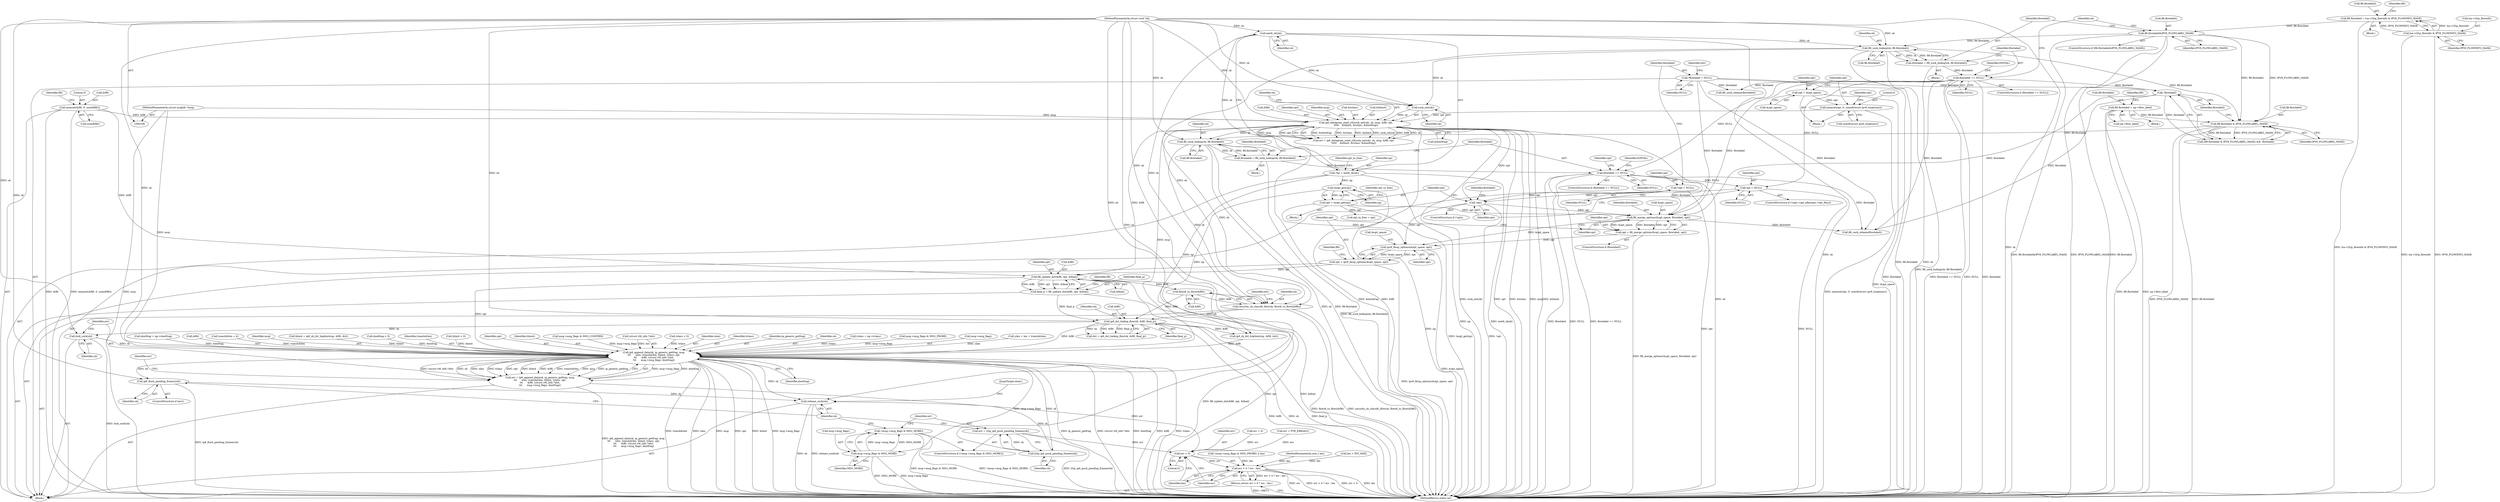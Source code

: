 digraph "0_linux_45f6fad84cc305103b28d73482b344d7f5b76f39_19@pointer" {
"1000590" [label="(Call,lock_sock(sk))"];
"1000539" [label="(Call,ip6_dst_lookup_flow(sk, &fl6, final_p))"];
"1000532" [label="(Call,security_sk_classify_flow(sk, flowi6_to_flowi(&fl6)))"];
"1000396" [label="(Call,fl6_sock_lookup(sk, fl6.flowlabel))"];
"1000361" [label="(Call,ip6_datagram_send_ctl(sock_net(sk), sk, msg, &fl6, opt,\n\t\t\t\t\t    &hlimit, &tclass, &dontfrag))"];
"1000362" [label="(Call,sock_net(sk))"];
"1000250" [label="(Call,fl6_sock_lookup(sk, fl6.flowlabel))"];
"1000118" [label="(Call,inet6_sk(sk))"];
"1000107" [label="(MethodParameterIn,struct sock *sk)"];
"1000242" [label="(Call,fl6.flowlabel&IPV6_FLOWLABEL_MASK)"];
"1000232" [label="(Call,fl6.flowlabel = lsa->l2tp_flowinfo & IPV6_FLOWINFO_MASK)"];
"1000236" [label="(Call,lsa->l2tp_flowinfo & IPV6_FLOWINFO_MASK)"];
"1000108" [label="(MethodParameterIn,struct msghdr *msg)"];
"1000185" [label="(Call,memset(&fl6, 0, sizeof(fl6)))"];
"1000348" [label="(Call,memset(opt, 0, sizeof(struct ipv6_txoptions)))"];
"1000344" [label="(Call,opt = &opt_space)"];
"1000386" [label="(Call,fl6.flowlabel & IPV6_FLOWLABEL_MASK)"];
"1000319" [label="(Call,fl6.flowlabel = np->flow_label)"];
"1000534" [label="(Call,flowi6_to_flowi(&fl6))"];
"1000495" [label="(Call,fl6_update_dst(&fl6, opt, &final))"];
"1000440" [label="(Call,opt = ipv6_fixup_options(&opt_space, opt))"];
"1000442" [label="(Call,ipv6_fixup_options(&opt_space, opt))"];
"1000435" [label="(Call,fl6_merge_options(&opt_space, flowlabel, opt))"];
"1000129" [label="(Call,*flowlabel = NULL)"];
"1000391" [label="(Call,!flowlabel)"];
"1000256" [label="(Call,flowlabel == NULL)"];
"1000248" [label="(Call,flowlabel = fl6_sock_lookup(sk, fl6.flowlabel))"];
"1000402" [label="(Call,flowlabel == NULL)"];
"1000394" [label="(Call,flowlabel = fl6_sock_lookup(sk, fl6.flowlabel))"];
"1000421" [label="(Call,!opt)"];
"1000125" [label="(Call,*opt = NULL)"];
"1000417" [label="(Call,opt = NULL)"];
"1000424" [label="(Call,opt = txopt_get(np))"];
"1000426" [label="(Call,txopt_get(np))"];
"1000116" [label="(Call,*np = inet6_sk(sk))"];
"1000433" [label="(Call,opt = fl6_merge_options(&opt_space, flowlabel, opt))"];
"1000493" [label="(Call,final_p = fl6_update_dst(&fl6, opt, &final))"];
"1000594" [label="(Call,ip6_append_data(sk, ip_generic_getfrag, msg,\n\t\t\t      ulen, transhdrlen, hlimit, tclass, opt,\n\t\t\t      &fl6, (struct rt6_info *)dst,\n\t\t\t      msg->msg_flags, dontfrag))"];
"1000592" [label="(Call,err = ip6_append_data(sk, ip_generic_getfrag, msg,\n\t\t\t      ulen, transhdrlen, hlimit, tclass, opt,\n\t\t\t      &fl6, (struct rt6_info *)dst,\n\t\t\t      msg->msg_flags, dontfrag))"];
"1000640" [label="(Call,err < 0)"];
"1000639" [label="(Call,err < 0 ? err : len)"];
"1000638" [label="(Return,return err < 0 ? err : len;)"];
"1000614" [label="(Call,ip6_flush_pending_frames(sk))"];
"1000628" [label="(Call,release_sock(sk))"];
"1000619" [label="(Call,msg->msg_flags & MSG_MORE)"];
"1000618" [label="(Call,!(msg->msg_flags & MSG_MORE))"];
"1000626" [label="(Call,l2tp_ip6_push_pending_frames(sk))"];
"1000624" [label="(Call,err = l2tp_ip6_push_pending_frames(sk))"];
"1000350" [label="(Literal,0)"];
"1000625" [label="(Identifier,err)"];
"1000441" [label="(Identifier,opt)"];
"1000577" [label="(Call,dontfrag = np->dontfrag)"];
"1000623" [label="(Identifier,MSG_MORE)"];
"1000119" [label="(Identifier,sk)"];
"1000642" [label="(Literal,0)"];
"1000407" [label="(Identifier,EINVAL)"];
"1000362" [label="(Call,sock_net(sk))"];
"1000603" [label="(Call,&fl6)"];
"1000419" [label="(Identifier,NULL)"];
"1000159" [label="(Call,transhdrlen = 4)"];
"1000613" [label="(Identifier,err)"];
"1000233" [label="(Call,fl6.flowlabel)"];
"1000247" [label="(Block,)"];
"1000246" [label="(Identifier,IPV6_FLOWLABEL_MASK)"];
"1000134" [label="(Identifier,dst)"];
"1000431" [label="(ControlStructure,if (flowlabel))"];
"1000368" [label="(Identifier,opt)"];
"1000256" [label="(Call,flowlabel == NULL)"];
"1000427" [label="(Identifier,np)"];
"1000532" [label="(Call,security_sk_classify_flow(sk, flowi6_to_flowi(&fl6)))"];
"1000107" [label="(MethodParameterIn,struct sock *sk)"];
"1000620" [label="(Call,msg->msg_flags)"];
"1000612" [label="(ControlStructure,if (err))"];
"1000538" [label="(Identifier,dst)"];
"1000361" [label="(Call,ip6_datagram_send_ctl(sock_net(sk), sk, msg, &fl6, opt,\n\t\t\t\t\t    &hlimit, &tclass, &dontfrag))"];
"1000421" [label="(Call,!opt)"];
"1000242" [label="(Call,fl6.flowlabel&IPV6_FLOWLABEL_MASK)"];
"1000392" [label="(Identifier,flowlabel)"];
"1000403" [label="(Identifier,flowlabel)"];
"1000387" [label="(Call,fl6.flowlabel)"];
"1000127" [label="(Identifier,NULL)"];
"1000495" [label="(Call,fl6_update_dst(&fl6, opt, &final))"];
"1000402" [label="(Call,flowlabel == NULL)"];
"1000343" [label="(Block,)"];
"1000351" [label="(Call,sizeof(struct ipv6_txoptions))"];
"1000424" [label="(Call,opt = txopt_get(np))"];
"1000498" [label="(Identifier,opt)"];
"1000393" [label="(Block,)"];
"1000418" [label="(Identifier,opt)"];
"1000261" [label="(Identifier,EINVAL)"];
"1000122" [label="(Identifier,opt_to_free)"];
"1000611" [label="(Identifier,dontfrag)"];
"1000543" [label="(Identifier,final_p)"];
"1000442" [label="(Call,ipv6_fixup_options(&opt_space, opt))"];
"1000412" [label="(Identifier,opt)"];
"1000617" [label="(ControlStructure,if (!(msg->msg_flags & MSG_MORE)))"];
"1000548" [label="(Call,err = PTR_ERR(dst))"];
"1000640" [label="(Call,err < 0)"];
"1000534" [label="(Call,flowi6_to_flowi(&fl6))"];
"1000559" [label="(Call,ip6_sk_dst_hoplimit(np, &fl6, dst))"];
"1000662" [label="(MethodReturn,static int)"];
"1000364" [label="(Identifier,sk)"];
"1000420" [label="(ControlStructure,if (!opt))"];
"1000614" [label="(Call,ip6_flush_pending_frames(sk))"];
"1000345" [label="(Identifier,opt)"];
"1000131" [label="(Identifier,NULL)"];
"1000391" [label="(Call,!flowlabel)"];
"1000258" [label="(Identifier,NULL)"];
"1000494" [label="(Identifier,final_p)"];
"1000323" [label="(Call,np->flow_label)"];
"1000398" [label="(Call,fl6.flowlabel)"];
"1000390" [label="(Identifier,IPV6_FLOWLABEL_MASK)"];
"1000649" [label="(Call,!(msg->msg_flags & MSG_PROBE) || len)"];
"1000385" [label="(Call,(fl6.flowlabel & IPV6_FLOWLABEL_MASK) && !flowlabel)"];
"1000624" [label="(Call,err = l2tp_ip6_push_pending_frames(sk))"];
"1000619" [label="(Call,msg->msg_flags & MSG_MORE)"];
"1000373" [label="(Call,&dontfrag)"];
"1000533" [label="(Identifier,sk)"];
"1000597" [label="(Identifier,msg)"];
"1000434" [label="(Identifier,opt)"];
"1000250" [label="(Call,fl6_sock_lookup(sk, fl6.flowlabel))"];
"1000539" [label="(Call,ip6_dst_lookup_flow(sk, &fl6, final_p))"];
"1000126" [label="(Identifier,opt)"];
"1000432" [label="(Identifier,flowlabel)"];
"1000423" [label="(Block,)"];
"1000232" [label="(Call,fl6.flowlabel = lsa->l2tp_flowinfo & IPV6_FLOWINFO_MASK)"];
"1000590" [label="(Call,lock_sock(sk))"];
"1000557" [label="(Call,hlimit = ip6_sk_dst_hoplimit(np, &fl6, dst))"];
"1000386" [label="(Call,fl6.flowlabel & IPV6_FLOWLABEL_MASK)"];
"1000109" [label="(MethodParameterIn,size_t len)"];
"1000236" [label="(Call,lsa->l2tp_flowinfo & IPV6_FLOWINFO_MASK)"];
"1000186" [label="(Call,&fl6)"];
"1000365" [label="(Identifier,msg)"];
"1000116" [label="(Call,*np = inet6_sk(sk))"];
"1000425" [label="(Identifier,opt)"];
"1000499" [label="(Call,&final)"];
"1000540" [label="(Identifier,sk)"];
"1000404" [label="(Identifier,NULL)"];
"1000541" [label="(Call,&fl6)"];
"1000574" [label="(Call,dontfrag < 0)"];
"1000303" [label="(Block,)"];
"1000371" [label="(Call,&tclass)"];
"1000251" [label="(Identifier,sk)"];
"1000599" [label="(Identifier,transhdrlen)"];
"1000231" [label="(Block,)"];
"1000401" [label="(ControlStructure,if (flowlabel == NULL))"];
"1000426" [label="(Call,txopt_get(np))"];
"1000110" [label="(Block,)"];
"1000244" [label="(Identifier,fl6)"];
"1000380" [label="(Call,fl6_sock_release(flowlabel))"];
"1000130" [label="(Identifier,flowlabel)"];
"1000248" [label="(Call,flowlabel = fl6_sock_lookup(sk, fl6.flowlabel))"];
"1000346" [label="(Call,&opt_space)"];
"1000615" [label="(Identifier,sk)"];
"1000554" [label="(Call,hlimit < 0)"];
"1000643" [label="(Identifier,err)"];
"1000185" [label="(Call,memset(&fl6, 0, sizeof(fl6)))"];
"1000436" [label="(Call,&opt_space)"];
"1000433" [label="(Call,opt = fl6_merge_options(&opt_space, flowlabel, opt))"];
"1000125" [label="(Call,*opt = NULL)"];
"1000602" [label="(Identifier,opt)"];
"1000438" [label="(Identifier,flowlabel)"];
"1000349" [label="(Identifier,opt)"];
"1000344" [label="(Call,opt = &opt_space)"];
"1000189" [label="(Call,sizeof(fl6))"];
"1000594" [label="(Call,ip6_append_data(sk, ip_generic_getfrag, msg,\n\t\t\t      ulen, transhdrlen, hlimit, tclass, opt,\n\t\t\t      &fl6, (struct rt6_info *)dst,\n\t\t\t      msg->msg_flags, dontfrag))"];
"1000634" [label="(Call,fl6_sock_release(flowlabel))"];
"1000600" [label="(Identifier,hlimit)"];
"1000583" [label="(Call,msg->msg_flags & MSG_CONFIRM)"];
"1000445" [label="(Identifier,opt)"];
"1000237" [label="(Call,lsa->l2tp_flowinfo)"];
"1000240" [label="(Identifier,IPV6_FLOWINFO_MASK)"];
"1000394" [label="(Call,flowlabel = fl6_sock_lookup(sk, fl6.flowlabel))"];
"1000629" [label="(Identifier,sk)"];
"1000644" [label="(Identifier,len)"];
"1000395" [label="(Identifier,flowlabel)"];
"1000605" [label="(Call,(struct rt6_info *)dst)"];
"1000408" [label="(ControlStructure,if (!(opt->opt_nflen|opt->opt_flen)))"];
"1000591" [label="(Identifier,sk)"];
"1000117" [label="(Identifier,np)"];
"1000565" [label="(Call,tclass < 0)"];
"1000598" [label="(Identifier,ulen)"];
"1000601" [label="(Identifier,tclass)"];
"1000249" [label="(Identifier,flowlabel)"];
"1000641" [label="(Identifier,err)"];
"1000618" [label="(Call,!(msg->msg_flags & MSG_MORE))"];
"1000630" [label="(JumpTarget,done:)"];
"1000118" [label="(Call,inet6_sk(sk))"];
"1000266" [label="(Identifier,sk)"];
"1000627" [label="(Identifier,sk)"];
"1000493" [label="(Call,final_p = fl6_update_dst(&fl6, opt, &final))"];
"1000596" [label="(Identifier,ip_generic_getfrag)"];
"1000241" [label="(ControlStructure,if (fl6.flowlabel&IPV6_FLOWLABEL_MASK))"];
"1000595" [label="(Identifier,sk)"];
"1000428" [label="(Call,opt_to_free = opt)"];
"1000537" [label="(Call,dst = ip6_dst_lookup_flow(sk, &fl6, final_p))"];
"1000440" [label="(Call,opt = ipv6_fixup_options(&opt_space, opt))"];
"1000319" [label="(Call,fl6.flowlabel = np->flow_label)"];
"1000417" [label="(Call,opt = NULL)"];
"1000568" [label="(Call,tclass = np->tclass)"];
"1000651" [label="(Call,msg->msg_flags & MSG_PROBE)"];
"1000355" [label="(Identifier,opt)"];
"1000363" [label="(Identifier,sk)"];
"1000243" [label="(Call,fl6.flowlabel)"];
"1000193" [label="(Identifier,fl6)"];
"1000448" [label="(Identifier,fl6)"];
"1000608" [label="(Call,msg->msg_flags)"];
"1000369" [label="(Call,&hlimit)"];
"1000535" [label="(Call,&fl6)"];
"1000257" [label="(Identifier,flowlabel)"];
"1000592" [label="(Call,err = ip6_append_data(sk, ip_generic_getfrag, msg,\n\t\t\t      ulen, transhdrlen, hlimit, tclass, opt,\n\t\t\t      &fl6, (struct rt6_info *)dst,\n\t\t\t      msg->msg_flags, dontfrag))"];
"1000628" [label="(Call,release_sock(sk))"];
"1000496" [label="(Call,&fl6)"];
"1000397" [label="(Identifier,sk)"];
"1000435" [label="(Call,fl6_merge_options(&opt_space, flowlabel, opt))"];
"1000593" [label="(Identifier,err)"];
"1000170" [label="(Call,len > INT_MAX)"];
"1000429" [label="(Identifier,opt_to_free)"];
"1000396" [label="(Call,fl6_sock_lookup(sk, fl6.flowlabel))"];
"1000108" [label="(MethodParameterIn,struct msghdr *msg)"];
"1000505" [label="(Identifier,fl6)"];
"1000348" [label="(Call,memset(opt, 0, sizeof(struct ipv6_txoptions)))"];
"1000129" [label="(Call,*flowlabel = NULL)"];
"1000443" [label="(Call,&opt_space)"];
"1000639" [label="(Call,err < 0 ? err : len)"];
"1000188" [label="(Literal,0)"];
"1000329" [label="(Identifier,fl6)"];
"1000320" [label="(Call,fl6.flowlabel)"];
"1000422" [label="(Identifier,opt)"];
"1000163" [label="(Call,ulen = len + transhdrlen)"];
"1000658" [label="(Call,err = 0)"];
"1000439" [label="(Identifier,opt)"];
"1000252" [label="(Call,fl6.flowlabel)"];
"1000359" [label="(Call,err = ip6_datagram_send_ctl(sock_net(sk), sk, msg, &fl6, opt,\n\t\t\t\t\t    &hlimit, &tclass, &dontfrag))"];
"1000638" [label="(Return,return err < 0 ? err : len;)"];
"1000366" [label="(Call,&fl6)"];
"1000626" [label="(Call,l2tp_ip6_push_pending_frames(sk))"];
"1000255" [label="(ControlStructure,if (flowlabel == NULL))"];
"1000590" -> "1000110"  [label="AST: "];
"1000590" -> "1000591"  [label="CFG: "];
"1000591" -> "1000590"  [label="AST: "];
"1000593" -> "1000590"  [label="CFG: "];
"1000590" -> "1000662"  [label="DDG: lock_sock(sk)"];
"1000539" -> "1000590"  [label="DDG: sk"];
"1000107" -> "1000590"  [label="DDG: sk"];
"1000590" -> "1000594"  [label="DDG: sk"];
"1000539" -> "1000537"  [label="AST: "];
"1000539" -> "1000543"  [label="CFG: "];
"1000540" -> "1000539"  [label="AST: "];
"1000541" -> "1000539"  [label="AST: "];
"1000543" -> "1000539"  [label="AST: "];
"1000537" -> "1000539"  [label="CFG: "];
"1000539" -> "1000662"  [label="DDG: sk"];
"1000539" -> "1000662"  [label="DDG: final_p"];
"1000539" -> "1000662"  [label="DDG: &fl6"];
"1000539" -> "1000537"  [label="DDG: sk"];
"1000539" -> "1000537"  [label="DDG: &fl6"];
"1000539" -> "1000537"  [label="DDG: final_p"];
"1000532" -> "1000539"  [label="DDG: sk"];
"1000107" -> "1000539"  [label="DDG: sk"];
"1000534" -> "1000539"  [label="DDG: &fl6"];
"1000493" -> "1000539"  [label="DDG: final_p"];
"1000539" -> "1000559"  [label="DDG: &fl6"];
"1000539" -> "1000594"  [label="DDG: &fl6"];
"1000532" -> "1000110"  [label="AST: "];
"1000532" -> "1000534"  [label="CFG: "];
"1000533" -> "1000532"  [label="AST: "];
"1000534" -> "1000532"  [label="AST: "];
"1000538" -> "1000532"  [label="CFG: "];
"1000532" -> "1000662"  [label="DDG: flowi6_to_flowi(&fl6)"];
"1000532" -> "1000662"  [label="DDG: security_sk_classify_flow(sk, flowi6_to_flowi(&fl6))"];
"1000396" -> "1000532"  [label="DDG: sk"];
"1000250" -> "1000532"  [label="DDG: sk"];
"1000361" -> "1000532"  [label="DDG: sk"];
"1000118" -> "1000532"  [label="DDG: sk"];
"1000107" -> "1000532"  [label="DDG: sk"];
"1000534" -> "1000532"  [label="DDG: &fl6"];
"1000396" -> "1000394"  [label="AST: "];
"1000396" -> "1000398"  [label="CFG: "];
"1000397" -> "1000396"  [label="AST: "];
"1000398" -> "1000396"  [label="AST: "];
"1000394" -> "1000396"  [label="CFG: "];
"1000396" -> "1000662"  [label="DDG: sk"];
"1000396" -> "1000662"  [label="DDG: fl6.flowlabel"];
"1000396" -> "1000394"  [label="DDG: sk"];
"1000396" -> "1000394"  [label="DDG: fl6.flowlabel"];
"1000361" -> "1000396"  [label="DDG: sk"];
"1000107" -> "1000396"  [label="DDG: sk"];
"1000386" -> "1000396"  [label="DDG: fl6.flowlabel"];
"1000361" -> "1000359"  [label="AST: "];
"1000361" -> "1000373"  [label="CFG: "];
"1000362" -> "1000361"  [label="AST: "];
"1000364" -> "1000361"  [label="AST: "];
"1000365" -> "1000361"  [label="AST: "];
"1000366" -> "1000361"  [label="AST: "];
"1000368" -> "1000361"  [label="AST: "];
"1000369" -> "1000361"  [label="AST: "];
"1000371" -> "1000361"  [label="AST: "];
"1000373" -> "1000361"  [label="AST: "];
"1000359" -> "1000361"  [label="CFG: "];
"1000361" -> "1000662"  [label="DDG: msg"];
"1000361" -> "1000662"  [label="DDG: &hlimit"];
"1000361" -> "1000662"  [label="DDG: sk"];
"1000361" -> "1000662"  [label="DDG: opt"];
"1000361" -> "1000662"  [label="DDG: &dontfrag"];
"1000361" -> "1000662"  [label="DDG: &fl6"];
"1000361" -> "1000662"  [label="DDG: sock_net(sk)"];
"1000361" -> "1000662"  [label="DDG: &tclass"];
"1000361" -> "1000359"  [label="DDG: &dontfrag"];
"1000361" -> "1000359"  [label="DDG: &tclass"];
"1000361" -> "1000359"  [label="DDG: &hlimit"];
"1000361" -> "1000359"  [label="DDG: sock_net(sk)"];
"1000361" -> "1000359"  [label="DDG: &fl6"];
"1000361" -> "1000359"  [label="DDG: sk"];
"1000361" -> "1000359"  [label="DDG: msg"];
"1000361" -> "1000359"  [label="DDG: opt"];
"1000362" -> "1000361"  [label="DDG: sk"];
"1000107" -> "1000361"  [label="DDG: sk"];
"1000108" -> "1000361"  [label="DDG: msg"];
"1000185" -> "1000361"  [label="DDG: &fl6"];
"1000348" -> "1000361"  [label="DDG: opt"];
"1000361" -> "1000421"  [label="DDG: opt"];
"1000361" -> "1000495"  [label="DDG: &fl6"];
"1000361" -> "1000594"  [label="DDG: msg"];
"1000362" -> "1000363"  [label="CFG: "];
"1000363" -> "1000362"  [label="AST: "];
"1000364" -> "1000362"  [label="CFG: "];
"1000250" -> "1000362"  [label="DDG: sk"];
"1000118" -> "1000362"  [label="DDG: sk"];
"1000107" -> "1000362"  [label="DDG: sk"];
"1000250" -> "1000248"  [label="AST: "];
"1000250" -> "1000252"  [label="CFG: "];
"1000251" -> "1000250"  [label="AST: "];
"1000252" -> "1000250"  [label="AST: "];
"1000248" -> "1000250"  [label="CFG: "];
"1000250" -> "1000662"  [label="DDG: sk"];
"1000250" -> "1000662"  [label="DDG: fl6.flowlabel"];
"1000250" -> "1000248"  [label="DDG: sk"];
"1000250" -> "1000248"  [label="DDG: fl6.flowlabel"];
"1000118" -> "1000250"  [label="DDG: sk"];
"1000107" -> "1000250"  [label="DDG: sk"];
"1000242" -> "1000250"  [label="DDG: fl6.flowlabel"];
"1000250" -> "1000386"  [label="DDG: fl6.flowlabel"];
"1000118" -> "1000116"  [label="AST: "];
"1000118" -> "1000119"  [label="CFG: "];
"1000119" -> "1000118"  [label="AST: "];
"1000116" -> "1000118"  [label="CFG: "];
"1000118" -> "1000662"  [label="DDG: sk"];
"1000118" -> "1000116"  [label="DDG: sk"];
"1000107" -> "1000118"  [label="DDG: sk"];
"1000107" -> "1000106"  [label="AST: "];
"1000107" -> "1000662"  [label="DDG: sk"];
"1000107" -> "1000594"  [label="DDG: sk"];
"1000107" -> "1000614"  [label="DDG: sk"];
"1000107" -> "1000626"  [label="DDG: sk"];
"1000107" -> "1000628"  [label="DDG: sk"];
"1000242" -> "1000241"  [label="AST: "];
"1000242" -> "1000246"  [label="CFG: "];
"1000243" -> "1000242"  [label="AST: "];
"1000246" -> "1000242"  [label="AST: "];
"1000249" -> "1000242"  [label="CFG: "];
"1000266" -> "1000242"  [label="CFG: "];
"1000242" -> "1000662"  [label="DDG: fl6.flowlabel&IPV6_FLOWLABEL_MASK"];
"1000242" -> "1000662"  [label="DDG: IPV6_FLOWLABEL_MASK"];
"1000242" -> "1000662"  [label="DDG: fl6.flowlabel"];
"1000232" -> "1000242"  [label="DDG: fl6.flowlabel"];
"1000242" -> "1000386"  [label="DDG: fl6.flowlabel"];
"1000242" -> "1000386"  [label="DDG: IPV6_FLOWLABEL_MASK"];
"1000232" -> "1000231"  [label="AST: "];
"1000232" -> "1000236"  [label="CFG: "];
"1000233" -> "1000232"  [label="AST: "];
"1000236" -> "1000232"  [label="AST: "];
"1000244" -> "1000232"  [label="CFG: "];
"1000232" -> "1000662"  [label="DDG: lsa->l2tp_flowinfo & IPV6_FLOWINFO_MASK"];
"1000236" -> "1000232"  [label="DDG: lsa->l2tp_flowinfo"];
"1000236" -> "1000232"  [label="DDG: IPV6_FLOWINFO_MASK"];
"1000236" -> "1000240"  [label="CFG: "];
"1000237" -> "1000236"  [label="AST: "];
"1000240" -> "1000236"  [label="AST: "];
"1000236" -> "1000662"  [label="DDG: lsa->l2tp_flowinfo"];
"1000236" -> "1000662"  [label="DDG: IPV6_FLOWINFO_MASK"];
"1000108" -> "1000106"  [label="AST: "];
"1000108" -> "1000662"  [label="DDG: msg"];
"1000108" -> "1000594"  [label="DDG: msg"];
"1000185" -> "1000110"  [label="AST: "];
"1000185" -> "1000189"  [label="CFG: "];
"1000186" -> "1000185"  [label="AST: "];
"1000188" -> "1000185"  [label="AST: "];
"1000189" -> "1000185"  [label="AST: "];
"1000193" -> "1000185"  [label="CFG: "];
"1000185" -> "1000662"  [label="DDG: &fl6"];
"1000185" -> "1000662"  [label="DDG: memset(&fl6, 0, sizeof(fl6))"];
"1000185" -> "1000495"  [label="DDG: &fl6"];
"1000348" -> "1000343"  [label="AST: "];
"1000348" -> "1000351"  [label="CFG: "];
"1000349" -> "1000348"  [label="AST: "];
"1000350" -> "1000348"  [label="AST: "];
"1000351" -> "1000348"  [label="AST: "];
"1000355" -> "1000348"  [label="CFG: "];
"1000348" -> "1000662"  [label="DDG: memset(opt, 0, sizeof(struct ipv6_txoptions))"];
"1000344" -> "1000348"  [label="DDG: opt"];
"1000344" -> "1000343"  [label="AST: "];
"1000344" -> "1000346"  [label="CFG: "];
"1000345" -> "1000344"  [label="AST: "];
"1000346" -> "1000344"  [label="AST: "];
"1000349" -> "1000344"  [label="CFG: "];
"1000344" -> "1000662"  [label="DDG: &opt_space"];
"1000386" -> "1000385"  [label="AST: "];
"1000386" -> "1000390"  [label="CFG: "];
"1000387" -> "1000386"  [label="AST: "];
"1000390" -> "1000386"  [label="AST: "];
"1000392" -> "1000386"  [label="CFG: "];
"1000385" -> "1000386"  [label="CFG: "];
"1000386" -> "1000662"  [label="DDG: fl6.flowlabel"];
"1000386" -> "1000662"  [label="DDG: IPV6_FLOWLABEL_MASK"];
"1000386" -> "1000385"  [label="DDG: fl6.flowlabel"];
"1000386" -> "1000385"  [label="DDG: IPV6_FLOWLABEL_MASK"];
"1000319" -> "1000386"  [label="DDG: fl6.flowlabel"];
"1000319" -> "1000303"  [label="AST: "];
"1000319" -> "1000323"  [label="CFG: "];
"1000320" -> "1000319"  [label="AST: "];
"1000323" -> "1000319"  [label="AST: "];
"1000329" -> "1000319"  [label="CFG: "];
"1000319" -> "1000662"  [label="DDG: np->flow_label"];
"1000319" -> "1000662"  [label="DDG: fl6.flowlabel"];
"1000534" -> "1000535"  [label="CFG: "];
"1000535" -> "1000534"  [label="AST: "];
"1000495" -> "1000534"  [label="DDG: &fl6"];
"1000495" -> "1000493"  [label="AST: "];
"1000495" -> "1000499"  [label="CFG: "];
"1000496" -> "1000495"  [label="AST: "];
"1000498" -> "1000495"  [label="AST: "];
"1000499" -> "1000495"  [label="AST: "];
"1000493" -> "1000495"  [label="CFG: "];
"1000495" -> "1000662"  [label="DDG: opt"];
"1000495" -> "1000662"  [label="DDG: &final"];
"1000495" -> "1000493"  [label="DDG: &fl6"];
"1000495" -> "1000493"  [label="DDG: opt"];
"1000495" -> "1000493"  [label="DDG: &final"];
"1000440" -> "1000495"  [label="DDG: opt"];
"1000495" -> "1000594"  [label="DDG: opt"];
"1000440" -> "1000110"  [label="AST: "];
"1000440" -> "1000442"  [label="CFG: "];
"1000441" -> "1000440"  [label="AST: "];
"1000442" -> "1000440"  [label="AST: "];
"1000448" -> "1000440"  [label="CFG: "];
"1000440" -> "1000662"  [label="DDG: ipv6_fixup_options(&opt_space, opt)"];
"1000442" -> "1000440"  [label="DDG: &opt_space"];
"1000442" -> "1000440"  [label="DDG: opt"];
"1000442" -> "1000445"  [label="CFG: "];
"1000443" -> "1000442"  [label="AST: "];
"1000445" -> "1000442"  [label="AST: "];
"1000442" -> "1000662"  [label="DDG: &opt_space"];
"1000435" -> "1000442"  [label="DDG: &opt_space"];
"1000433" -> "1000442"  [label="DDG: opt"];
"1000421" -> "1000442"  [label="DDG: opt"];
"1000424" -> "1000442"  [label="DDG: opt"];
"1000435" -> "1000433"  [label="AST: "];
"1000435" -> "1000439"  [label="CFG: "];
"1000436" -> "1000435"  [label="AST: "];
"1000438" -> "1000435"  [label="AST: "];
"1000439" -> "1000435"  [label="AST: "];
"1000433" -> "1000435"  [label="CFG: "];
"1000435" -> "1000433"  [label="DDG: &opt_space"];
"1000435" -> "1000433"  [label="DDG: flowlabel"];
"1000435" -> "1000433"  [label="DDG: opt"];
"1000129" -> "1000435"  [label="DDG: flowlabel"];
"1000391" -> "1000435"  [label="DDG: flowlabel"];
"1000402" -> "1000435"  [label="DDG: flowlabel"];
"1000256" -> "1000435"  [label="DDG: flowlabel"];
"1000421" -> "1000435"  [label="DDG: opt"];
"1000424" -> "1000435"  [label="DDG: opt"];
"1000435" -> "1000634"  [label="DDG: flowlabel"];
"1000129" -> "1000110"  [label="AST: "];
"1000129" -> "1000131"  [label="CFG: "];
"1000130" -> "1000129"  [label="AST: "];
"1000131" -> "1000129"  [label="AST: "];
"1000134" -> "1000129"  [label="CFG: "];
"1000129" -> "1000662"  [label="DDG: flowlabel"];
"1000129" -> "1000380"  [label="DDG: flowlabel"];
"1000129" -> "1000391"  [label="DDG: flowlabel"];
"1000129" -> "1000634"  [label="DDG: flowlabel"];
"1000391" -> "1000385"  [label="AST: "];
"1000391" -> "1000392"  [label="CFG: "];
"1000392" -> "1000391"  [label="AST: "];
"1000385" -> "1000391"  [label="CFG: "];
"1000391" -> "1000385"  [label="DDG: flowlabel"];
"1000256" -> "1000391"  [label="DDG: flowlabel"];
"1000391" -> "1000634"  [label="DDG: flowlabel"];
"1000256" -> "1000255"  [label="AST: "];
"1000256" -> "1000258"  [label="CFG: "];
"1000257" -> "1000256"  [label="AST: "];
"1000258" -> "1000256"  [label="AST: "];
"1000261" -> "1000256"  [label="CFG: "];
"1000266" -> "1000256"  [label="CFG: "];
"1000256" -> "1000662"  [label="DDG: NULL"];
"1000256" -> "1000662"  [label="DDG: flowlabel"];
"1000256" -> "1000662"  [label="DDG: flowlabel == NULL"];
"1000248" -> "1000256"  [label="DDG: flowlabel"];
"1000256" -> "1000380"  [label="DDG: flowlabel"];
"1000256" -> "1000402"  [label="DDG: NULL"];
"1000256" -> "1000417"  [label="DDG: NULL"];
"1000256" -> "1000634"  [label="DDG: flowlabel"];
"1000248" -> "1000247"  [label="AST: "];
"1000249" -> "1000248"  [label="AST: "];
"1000257" -> "1000248"  [label="CFG: "];
"1000248" -> "1000662"  [label="DDG: fl6_sock_lookup(sk, fl6.flowlabel)"];
"1000402" -> "1000401"  [label="AST: "];
"1000402" -> "1000404"  [label="CFG: "];
"1000403" -> "1000402"  [label="AST: "];
"1000404" -> "1000402"  [label="AST: "];
"1000407" -> "1000402"  [label="CFG: "];
"1000412" -> "1000402"  [label="CFG: "];
"1000402" -> "1000662"  [label="DDG: NULL"];
"1000402" -> "1000662"  [label="DDG: flowlabel == NULL"];
"1000402" -> "1000662"  [label="DDG: flowlabel"];
"1000394" -> "1000402"  [label="DDG: flowlabel"];
"1000402" -> "1000417"  [label="DDG: NULL"];
"1000402" -> "1000634"  [label="DDG: flowlabel"];
"1000394" -> "1000393"  [label="AST: "];
"1000395" -> "1000394"  [label="AST: "];
"1000403" -> "1000394"  [label="CFG: "];
"1000394" -> "1000662"  [label="DDG: fl6_sock_lookup(sk, fl6.flowlabel)"];
"1000421" -> "1000420"  [label="AST: "];
"1000421" -> "1000422"  [label="CFG: "];
"1000422" -> "1000421"  [label="AST: "];
"1000425" -> "1000421"  [label="CFG: "];
"1000432" -> "1000421"  [label="CFG: "];
"1000421" -> "1000662"  [label="DDG: !opt"];
"1000125" -> "1000421"  [label="DDG: opt"];
"1000417" -> "1000421"  [label="DDG: opt"];
"1000125" -> "1000110"  [label="AST: "];
"1000125" -> "1000127"  [label="CFG: "];
"1000126" -> "1000125"  [label="AST: "];
"1000127" -> "1000125"  [label="AST: "];
"1000130" -> "1000125"  [label="CFG: "];
"1000125" -> "1000662"  [label="DDG: opt"];
"1000417" -> "1000408"  [label="AST: "];
"1000417" -> "1000419"  [label="CFG: "];
"1000418" -> "1000417"  [label="AST: "];
"1000419" -> "1000417"  [label="AST: "];
"1000422" -> "1000417"  [label="CFG: "];
"1000417" -> "1000662"  [label="DDG: NULL"];
"1000424" -> "1000423"  [label="AST: "];
"1000424" -> "1000426"  [label="CFG: "];
"1000425" -> "1000424"  [label="AST: "];
"1000426" -> "1000424"  [label="AST: "];
"1000429" -> "1000424"  [label="CFG: "];
"1000424" -> "1000662"  [label="DDG: txopt_get(np)"];
"1000426" -> "1000424"  [label="DDG: np"];
"1000424" -> "1000428"  [label="DDG: opt"];
"1000426" -> "1000427"  [label="CFG: "];
"1000427" -> "1000426"  [label="AST: "];
"1000426" -> "1000662"  [label="DDG: np"];
"1000116" -> "1000426"  [label="DDG: np"];
"1000426" -> "1000559"  [label="DDG: np"];
"1000116" -> "1000110"  [label="AST: "];
"1000117" -> "1000116"  [label="AST: "];
"1000122" -> "1000116"  [label="CFG: "];
"1000116" -> "1000662"  [label="DDG: np"];
"1000116" -> "1000662"  [label="DDG: inet6_sk(sk)"];
"1000116" -> "1000559"  [label="DDG: np"];
"1000433" -> "1000431"  [label="AST: "];
"1000434" -> "1000433"  [label="AST: "];
"1000441" -> "1000433"  [label="CFG: "];
"1000433" -> "1000662"  [label="DDG: fl6_merge_options(&opt_space, flowlabel, opt)"];
"1000493" -> "1000110"  [label="AST: "];
"1000494" -> "1000493"  [label="AST: "];
"1000505" -> "1000493"  [label="CFG: "];
"1000493" -> "1000662"  [label="DDG: fl6_update_dst(&fl6, opt, &final)"];
"1000594" -> "1000592"  [label="AST: "];
"1000594" -> "1000611"  [label="CFG: "];
"1000595" -> "1000594"  [label="AST: "];
"1000596" -> "1000594"  [label="AST: "];
"1000597" -> "1000594"  [label="AST: "];
"1000598" -> "1000594"  [label="AST: "];
"1000599" -> "1000594"  [label="AST: "];
"1000600" -> "1000594"  [label="AST: "];
"1000601" -> "1000594"  [label="AST: "];
"1000602" -> "1000594"  [label="AST: "];
"1000603" -> "1000594"  [label="AST: "];
"1000605" -> "1000594"  [label="AST: "];
"1000608" -> "1000594"  [label="AST: "];
"1000611" -> "1000594"  [label="AST: "];
"1000592" -> "1000594"  [label="CFG: "];
"1000594" -> "1000662"  [label="DDG: transhdrlen"];
"1000594" -> "1000662"  [label="DDG: ulen"];
"1000594" -> "1000662"  [label="DDG: msg"];
"1000594" -> "1000662"  [label="DDG: opt"];
"1000594" -> "1000662"  [label="DDG: hlimit"];
"1000594" -> "1000662"  [label="DDG: msg->msg_flags"];
"1000594" -> "1000662"  [label="DDG: ip_generic_getfrag"];
"1000594" -> "1000662"  [label="DDG: dontfrag"];
"1000594" -> "1000662"  [label="DDG: (struct rt6_info *)dst"];
"1000594" -> "1000662"  [label="DDG: &fl6"];
"1000594" -> "1000662"  [label="DDG: tclass"];
"1000594" -> "1000592"  [label="DDG: msg->msg_flags"];
"1000594" -> "1000592"  [label="DDG: dontfrag"];
"1000594" -> "1000592"  [label="DDG: (struct rt6_info *)dst"];
"1000594" -> "1000592"  [label="DDG: sk"];
"1000594" -> "1000592"  [label="DDG: ulen"];
"1000594" -> "1000592"  [label="DDG: tclass"];
"1000594" -> "1000592"  [label="DDG: opt"];
"1000594" -> "1000592"  [label="DDG: hlimit"];
"1000594" -> "1000592"  [label="DDG: &fl6"];
"1000594" -> "1000592"  [label="DDG: transhdrlen"];
"1000594" -> "1000592"  [label="DDG: msg"];
"1000594" -> "1000592"  [label="DDG: ip_generic_getfrag"];
"1000163" -> "1000594"  [label="DDG: ulen"];
"1000159" -> "1000594"  [label="DDG: transhdrlen"];
"1000554" -> "1000594"  [label="DDG: hlimit"];
"1000557" -> "1000594"  [label="DDG: hlimit"];
"1000568" -> "1000594"  [label="DDG: tclass"];
"1000565" -> "1000594"  [label="DDG: tclass"];
"1000559" -> "1000594"  [label="DDG: &fl6"];
"1000605" -> "1000594"  [label="DDG: dst"];
"1000651" -> "1000594"  [label="DDG: msg->msg_flags"];
"1000583" -> "1000594"  [label="DDG: msg->msg_flags"];
"1000574" -> "1000594"  [label="DDG: dontfrag"];
"1000577" -> "1000594"  [label="DDG: dontfrag"];
"1000594" -> "1000614"  [label="DDG: sk"];
"1000594" -> "1000619"  [label="DDG: msg->msg_flags"];
"1000594" -> "1000626"  [label="DDG: sk"];
"1000594" -> "1000628"  [label="DDG: sk"];
"1000592" -> "1000110"  [label="AST: "];
"1000593" -> "1000592"  [label="AST: "];
"1000613" -> "1000592"  [label="CFG: "];
"1000592" -> "1000662"  [label="DDG: ip6_append_data(sk, ip_generic_getfrag, msg,\n\t\t\t      ulen, transhdrlen, hlimit, tclass, opt,\n\t\t\t      &fl6, (struct rt6_info *)dst,\n\t\t\t      msg->msg_flags, dontfrag)"];
"1000592" -> "1000640"  [label="DDG: err"];
"1000640" -> "1000639"  [label="AST: "];
"1000640" -> "1000642"  [label="CFG: "];
"1000641" -> "1000640"  [label="AST: "];
"1000642" -> "1000640"  [label="AST: "];
"1000643" -> "1000640"  [label="CFG: "];
"1000644" -> "1000640"  [label="CFG: "];
"1000640" -> "1000639"  [label="DDG: err"];
"1000624" -> "1000640"  [label="DDG: err"];
"1000658" -> "1000640"  [label="DDG: err"];
"1000548" -> "1000640"  [label="DDG: err"];
"1000639" -> "1000638"  [label="AST: "];
"1000639" -> "1000643"  [label="CFG: "];
"1000639" -> "1000644"  [label="CFG: "];
"1000643" -> "1000639"  [label="AST: "];
"1000644" -> "1000639"  [label="AST: "];
"1000638" -> "1000639"  [label="CFG: "];
"1000639" -> "1000662"  [label="DDG: err"];
"1000639" -> "1000662"  [label="DDG: err < 0 ? err : len"];
"1000639" -> "1000662"  [label="DDG: err < 0"];
"1000639" -> "1000662"  [label="DDG: len"];
"1000639" -> "1000638"  [label="DDG: err < 0 ? err : len"];
"1000649" -> "1000639"  [label="DDG: len"];
"1000170" -> "1000639"  [label="DDG: len"];
"1000109" -> "1000639"  [label="DDG: len"];
"1000638" -> "1000110"  [label="AST: "];
"1000662" -> "1000638"  [label="CFG: "];
"1000638" -> "1000662"  [label="DDG: <RET>"];
"1000614" -> "1000612"  [label="AST: "];
"1000614" -> "1000615"  [label="CFG: "];
"1000615" -> "1000614"  [label="AST: "];
"1000629" -> "1000614"  [label="CFG: "];
"1000614" -> "1000662"  [label="DDG: ip6_flush_pending_frames(sk)"];
"1000614" -> "1000628"  [label="DDG: sk"];
"1000628" -> "1000110"  [label="AST: "];
"1000628" -> "1000629"  [label="CFG: "];
"1000629" -> "1000628"  [label="AST: "];
"1000630" -> "1000628"  [label="CFG: "];
"1000628" -> "1000662"  [label="DDG: sk"];
"1000628" -> "1000662"  [label="DDG: release_sock(sk)"];
"1000626" -> "1000628"  [label="DDG: sk"];
"1000619" -> "1000618"  [label="AST: "];
"1000619" -> "1000623"  [label="CFG: "];
"1000620" -> "1000619"  [label="AST: "];
"1000623" -> "1000619"  [label="AST: "];
"1000618" -> "1000619"  [label="CFG: "];
"1000619" -> "1000662"  [label="DDG: MSG_MORE"];
"1000619" -> "1000662"  [label="DDG: msg->msg_flags"];
"1000619" -> "1000618"  [label="DDG: msg->msg_flags"];
"1000619" -> "1000618"  [label="DDG: MSG_MORE"];
"1000618" -> "1000617"  [label="AST: "];
"1000625" -> "1000618"  [label="CFG: "];
"1000629" -> "1000618"  [label="CFG: "];
"1000618" -> "1000662"  [label="DDG: !(msg->msg_flags & MSG_MORE)"];
"1000618" -> "1000662"  [label="DDG: msg->msg_flags & MSG_MORE"];
"1000626" -> "1000624"  [label="AST: "];
"1000626" -> "1000627"  [label="CFG: "];
"1000627" -> "1000626"  [label="AST: "];
"1000624" -> "1000626"  [label="CFG: "];
"1000626" -> "1000624"  [label="DDG: sk"];
"1000624" -> "1000617"  [label="AST: "];
"1000625" -> "1000624"  [label="AST: "];
"1000629" -> "1000624"  [label="CFG: "];
"1000624" -> "1000662"  [label="DDG: l2tp_ip6_push_pending_frames(sk)"];
}
